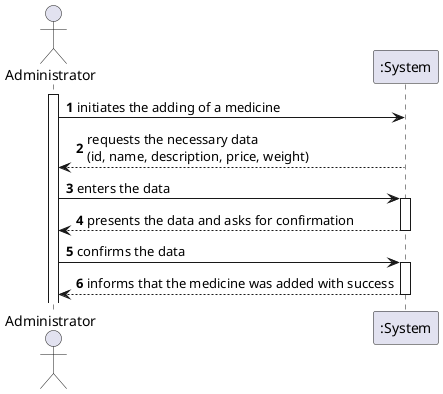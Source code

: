 @startuml
autonumber
actor "Administrator" as Admin

activate Admin
Admin -> ":System" : initiates the adding of a medicine
":System" --> Admin : requests the necessary data \n(id, name, description, price, weight)
deactivate ":System"

Admin -> ":System" : enters the data
activate ":System"
":System" --> Admin :  presents the data and asks for confirmation
deactivate ":System"

Admin -> ":System" : confirms the data
activate ":System"
":System" --> Admin : informs that the medicine was added with success 
deactivate ":System"

@enduml